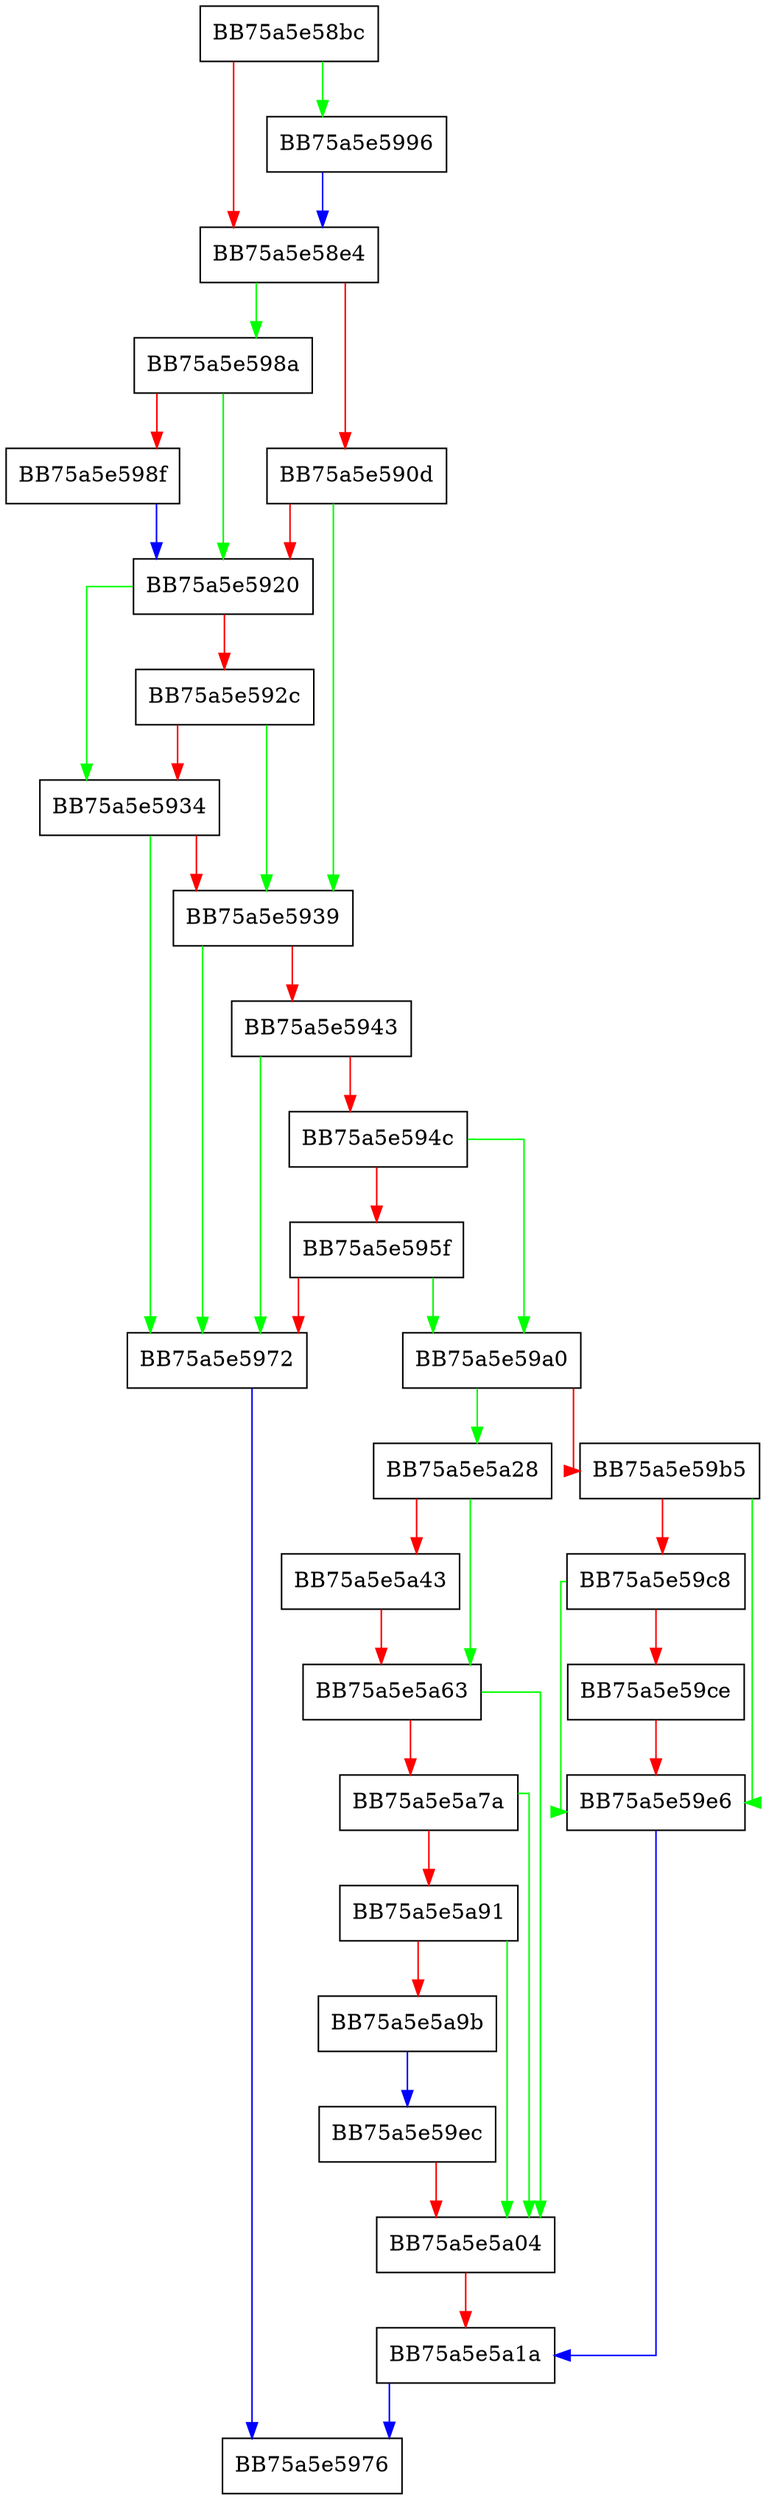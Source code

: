 digraph GetPhysicalVolumeForContent {
  node [shape="box"];
  graph [splines=ortho];
  BB75a5e58bc -> BB75a5e5996 [color="green"];
  BB75a5e58bc -> BB75a5e58e4 [color="red"];
  BB75a5e58e4 -> BB75a5e598a [color="green"];
  BB75a5e58e4 -> BB75a5e590d [color="red"];
  BB75a5e590d -> BB75a5e5939 [color="green"];
  BB75a5e590d -> BB75a5e5920 [color="red"];
  BB75a5e5920 -> BB75a5e5934 [color="green"];
  BB75a5e5920 -> BB75a5e592c [color="red"];
  BB75a5e592c -> BB75a5e5939 [color="green"];
  BB75a5e592c -> BB75a5e5934 [color="red"];
  BB75a5e5934 -> BB75a5e5972 [color="green"];
  BB75a5e5934 -> BB75a5e5939 [color="red"];
  BB75a5e5939 -> BB75a5e5972 [color="green"];
  BB75a5e5939 -> BB75a5e5943 [color="red"];
  BB75a5e5943 -> BB75a5e5972 [color="green"];
  BB75a5e5943 -> BB75a5e594c [color="red"];
  BB75a5e594c -> BB75a5e59a0 [color="green"];
  BB75a5e594c -> BB75a5e595f [color="red"];
  BB75a5e595f -> BB75a5e59a0 [color="green"];
  BB75a5e595f -> BB75a5e5972 [color="red"];
  BB75a5e5972 -> BB75a5e5976 [color="blue"];
  BB75a5e598a -> BB75a5e5920 [color="green"];
  BB75a5e598a -> BB75a5e598f [color="red"];
  BB75a5e598f -> BB75a5e5920 [color="blue"];
  BB75a5e5996 -> BB75a5e58e4 [color="blue"];
  BB75a5e59a0 -> BB75a5e5a28 [color="green"];
  BB75a5e59a0 -> BB75a5e59b5 [color="red"];
  BB75a5e59b5 -> BB75a5e59e6 [color="green"];
  BB75a5e59b5 -> BB75a5e59c8 [color="red"];
  BB75a5e59c8 -> BB75a5e59e6 [color="green"];
  BB75a5e59c8 -> BB75a5e59ce [color="red"];
  BB75a5e59ce -> BB75a5e59e6 [color="red"];
  BB75a5e59e6 -> BB75a5e5a1a [color="blue"];
  BB75a5e59ec -> BB75a5e5a04 [color="red"];
  BB75a5e5a04 -> BB75a5e5a1a [color="red"];
  BB75a5e5a1a -> BB75a5e5976 [color="blue"];
  BB75a5e5a28 -> BB75a5e5a63 [color="green"];
  BB75a5e5a28 -> BB75a5e5a43 [color="red"];
  BB75a5e5a43 -> BB75a5e5a63 [color="red"];
  BB75a5e5a63 -> BB75a5e5a04 [color="green"];
  BB75a5e5a63 -> BB75a5e5a7a [color="red"];
  BB75a5e5a7a -> BB75a5e5a04 [color="green"];
  BB75a5e5a7a -> BB75a5e5a91 [color="red"];
  BB75a5e5a91 -> BB75a5e5a04 [color="green"];
  BB75a5e5a91 -> BB75a5e5a9b [color="red"];
  BB75a5e5a9b -> BB75a5e59ec [color="blue"];
}